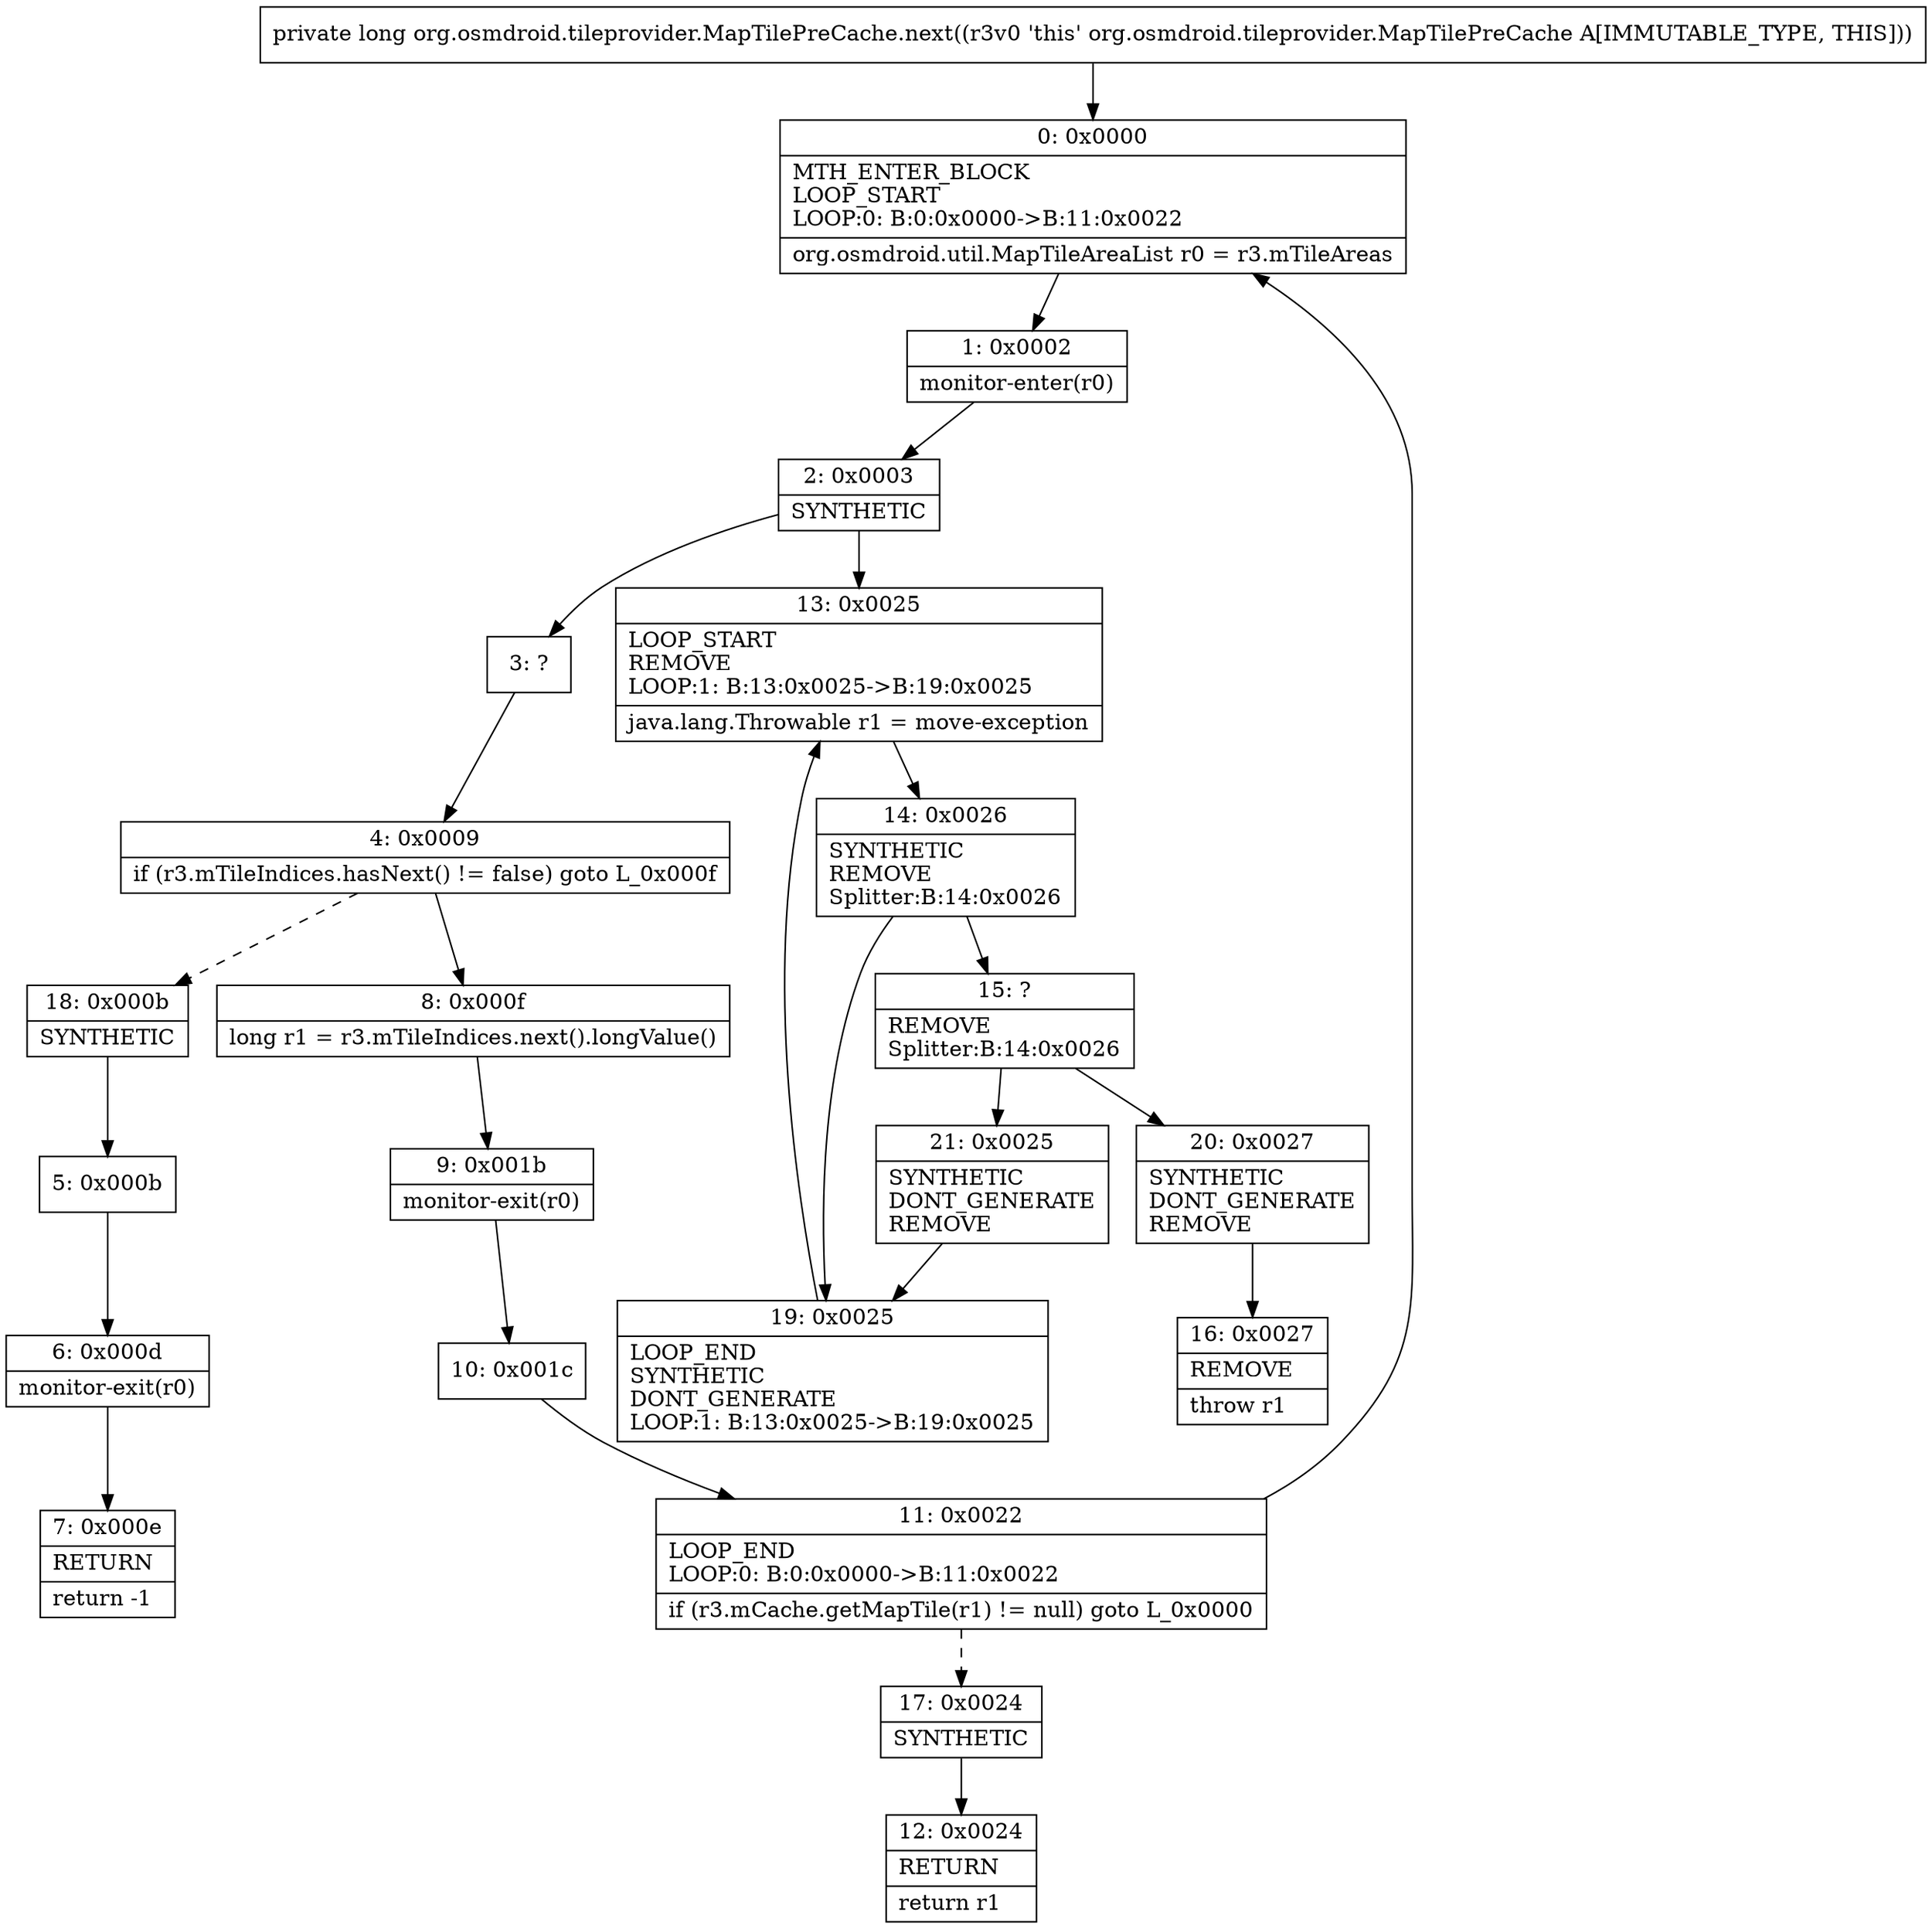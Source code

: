 digraph "CFG fororg.osmdroid.tileprovider.MapTilePreCache.next()J" {
Node_0 [shape=record,label="{0\:\ 0x0000|MTH_ENTER_BLOCK\lLOOP_START\lLOOP:0: B:0:0x0000\-\>B:11:0x0022\l|org.osmdroid.util.MapTileAreaList r0 = r3.mTileAreas\l}"];
Node_1 [shape=record,label="{1\:\ 0x0002|monitor\-enter(r0)\l}"];
Node_2 [shape=record,label="{2\:\ 0x0003|SYNTHETIC\l}"];
Node_3 [shape=record,label="{3\:\ ?}"];
Node_4 [shape=record,label="{4\:\ 0x0009|if (r3.mTileIndices.hasNext() != false) goto L_0x000f\l}"];
Node_5 [shape=record,label="{5\:\ 0x000b}"];
Node_6 [shape=record,label="{6\:\ 0x000d|monitor\-exit(r0)\l}"];
Node_7 [shape=record,label="{7\:\ 0x000e|RETURN\l|return \-1\l}"];
Node_8 [shape=record,label="{8\:\ 0x000f|long r1 = r3.mTileIndices.next().longValue()\l}"];
Node_9 [shape=record,label="{9\:\ 0x001b|monitor\-exit(r0)\l}"];
Node_10 [shape=record,label="{10\:\ 0x001c}"];
Node_11 [shape=record,label="{11\:\ 0x0022|LOOP_END\lLOOP:0: B:0:0x0000\-\>B:11:0x0022\l|if (r3.mCache.getMapTile(r1) != null) goto L_0x0000\l}"];
Node_12 [shape=record,label="{12\:\ 0x0024|RETURN\l|return r1\l}"];
Node_13 [shape=record,label="{13\:\ 0x0025|LOOP_START\lREMOVE\lLOOP:1: B:13:0x0025\-\>B:19:0x0025\l|java.lang.Throwable r1 = move\-exception\l}"];
Node_14 [shape=record,label="{14\:\ 0x0026|SYNTHETIC\lREMOVE\lSplitter:B:14:0x0026\l}"];
Node_15 [shape=record,label="{15\:\ ?|REMOVE\lSplitter:B:14:0x0026\l}"];
Node_16 [shape=record,label="{16\:\ 0x0027|REMOVE\l|throw r1\l}"];
Node_17 [shape=record,label="{17\:\ 0x0024|SYNTHETIC\l}"];
Node_18 [shape=record,label="{18\:\ 0x000b|SYNTHETIC\l}"];
Node_19 [shape=record,label="{19\:\ 0x0025|LOOP_END\lSYNTHETIC\lDONT_GENERATE\lLOOP:1: B:13:0x0025\-\>B:19:0x0025\l}"];
Node_20 [shape=record,label="{20\:\ 0x0027|SYNTHETIC\lDONT_GENERATE\lREMOVE\l}"];
Node_21 [shape=record,label="{21\:\ 0x0025|SYNTHETIC\lDONT_GENERATE\lREMOVE\l}"];
MethodNode[shape=record,label="{private long org.osmdroid.tileprovider.MapTilePreCache.next((r3v0 'this' org.osmdroid.tileprovider.MapTilePreCache A[IMMUTABLE_TYPE, THIS])) }"];
MethodNode -> Node_0;
Node_0 -> Node_1;
Node_1 -> Node_2;
Node_2 -> Node_3;
Node_2 -> Node_13;
Node_3 -> Node_4;
Node_4 -> Node_8;
Node_4 -> Node_18[style=dashed];
Node_5 -> Node_6;
Node_6 -> Node_7;
Node_8 -> Node_9;
Node_9 -> Node_10;
Node_10 -> Node_11;
Node_11 -> Node_0;
Node_11 -> Node_17[style=dashed];
Node_13 -> Node_14;
Node_14 -> Node_15;
Node_14 -> Node_19;
Node_15 -> Node_20;
Node_15 -> Node_21;
Node_17 -> Node_12;
Node_18 -> Node_5;
Node_19 -> Node_13;
Node_20 -> Node_16;
Node_21 -> Node_19;
}

